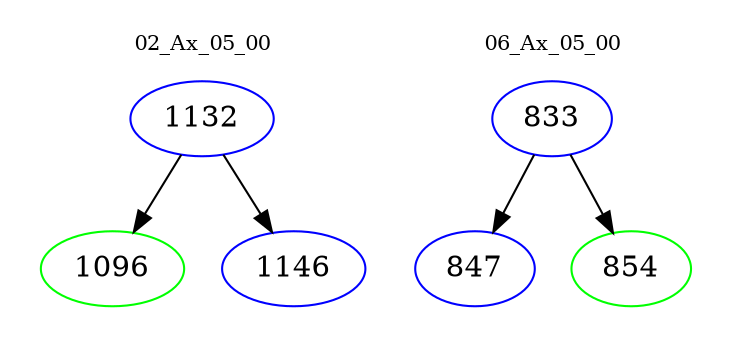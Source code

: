 digraph{
subgraph cluster_0 {
color = white
label = "02_Ax_05_00";
fontsize=10;
T0_1132 [label="1132", color="blue"]
T0_1132 -> T0_1096 [color="black"]
T0_1096 [label="1096", color="green"]
T0_1132 -> T0_1146 [color="black"]
T0_1146 [label="1146", color="blue"]
}
subgraph cluster_1 {
color = white
label = "06_Ax_05_00";
fontsize=10;
T1_833 [label="833", color="blue"]
T1_833 -> T1_847 [color="black"]
T1_847 [label="847", color="blue"]
T1_833 -> T1_854 [color="black"]
T1_854 [label="854", color="green"]
}
}
